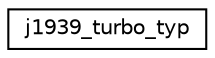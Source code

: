 digraph "Graphical Class Hierarchy"
{
  edge [fontname="Helvetica",fontsize="10",labelfontname="Helvetica",labelfontsize="10"];
  node [fontname="Helvetica",fontsize="10",shape=record];
  rankdir="LR";
  Node0 [label="j1939_turbo_typ",height=0.2,width=0.4,color="black", fillcolor="white", style="filled",URL="$structj1939__turbo__typ.html"];
}
